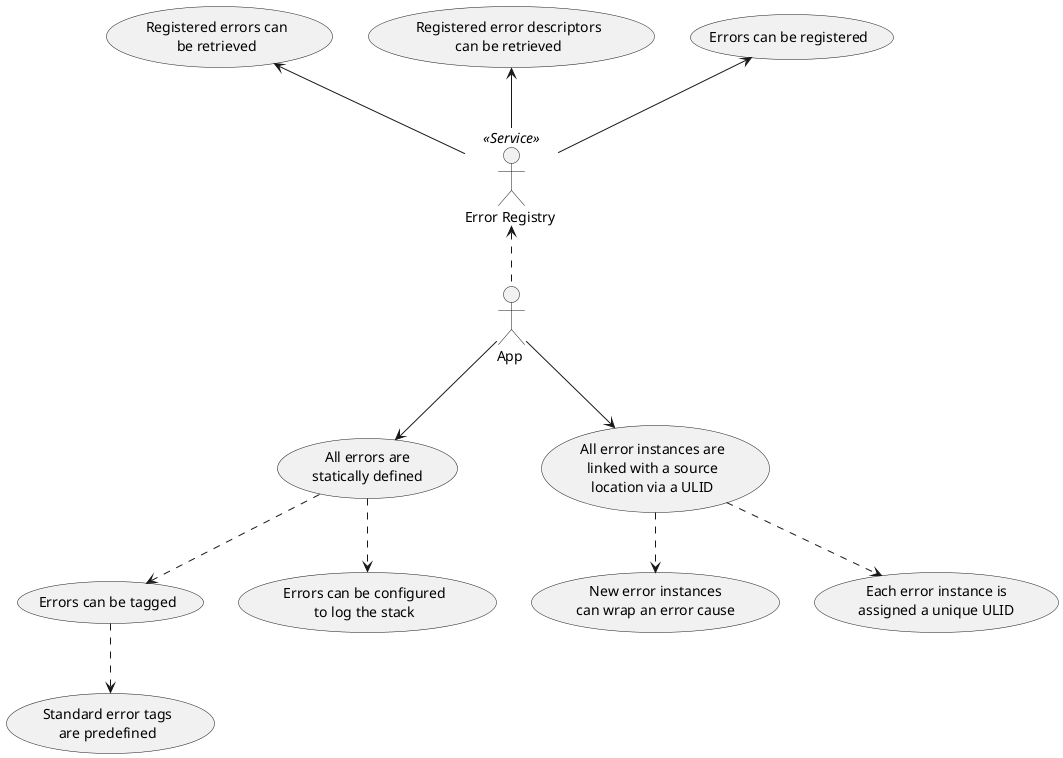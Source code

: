 @startuml
skinparam usecase {
	BackgroundColor<< NEW >> DarkSeaGreen
	BorderColor<< NEW >> YellowGreen
}

actor :App : as APP
actor :Error Registry :as ERROR_REGISTRY <<Service>>

usecase STD_ERRORS as "All errors are
statically defined"

usecase ERR_INSTANCE as "All error instances are
linked with a source
location via a ULID"

usecase ERR_TAGS as "Errors can be tagged"

usecase STD_TAGS as "Standard error tags
are predefined"

usecase ERR_CAUSE as "New error instances
can wrap an error cause"

usecase ERR_STACK as "Errors can be configured
to log the stack"

usecase ERR_INSTANCE_ID as "Each error instance is
assigned a unique ULID"

STD_ERRORS ..> ERR_TAGS
STD_ERRORS ..> ERR_STACK
ERR_INSTANCE ..> ERR_CAUSE
ERR_INSTANCE ..> ERR_INSTANCE_ID
ERR_TAGS ..> STD_TAGS

APP --> STD_ERRORS
APP --> ERR_INSTANCE

APP .up.> ERROR_REGISTRY

usecase REGISTER_ERR as "Errors can be registered"

usecase LIST_ERR_DESCS as "
Registered error descriptors
can be retrieved"

usecase LIST_ERRS as "
Registered errors can
be retrieved
"

ERROR_REGISTRY -up-> REGISTER_ERR
ERROR_REGISTRY -up-> LIST_ERR_DESCS
ERROR_REGISTRY -up-> LIST_ERRS

@enduml